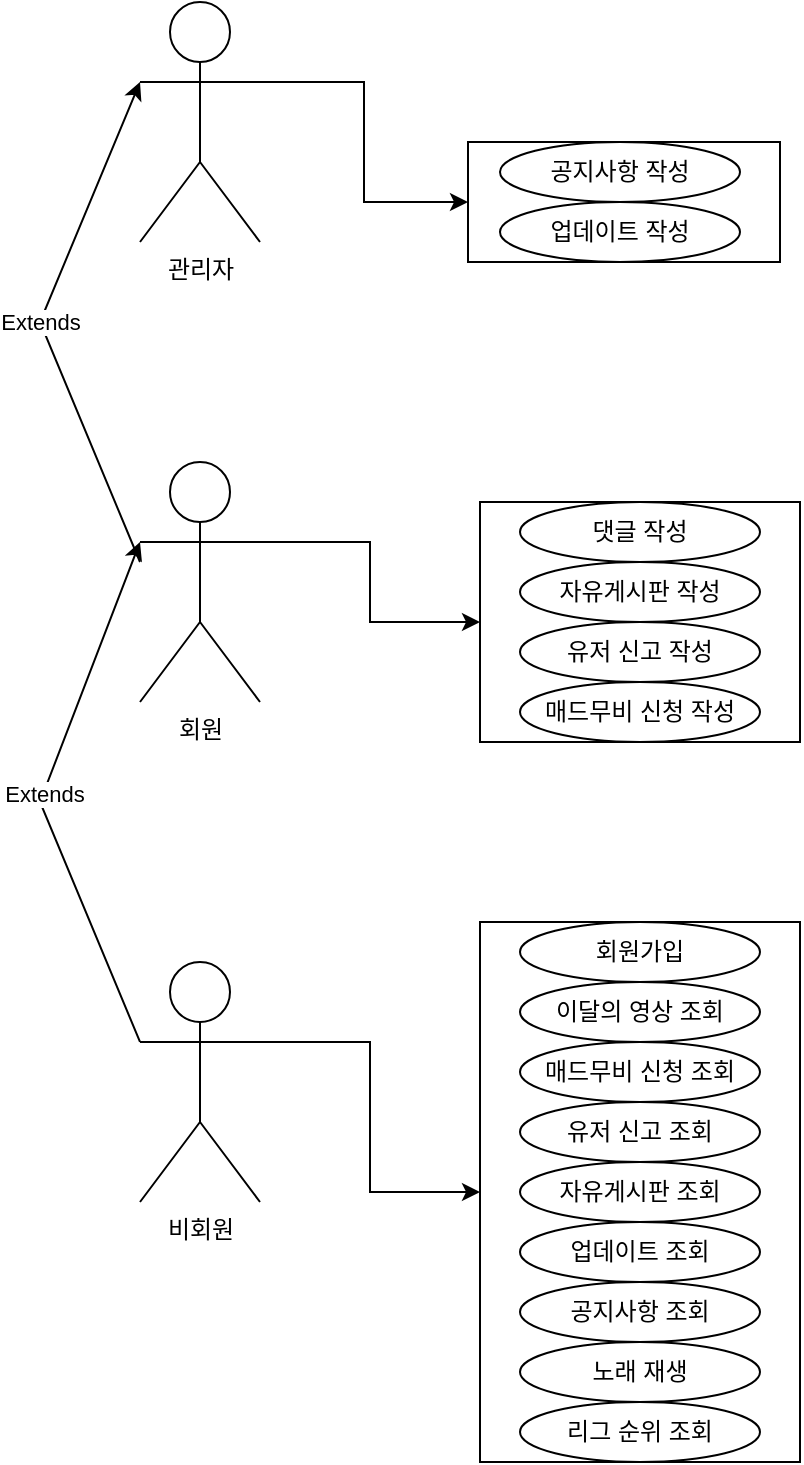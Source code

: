 <mxfile version="20.5.3" type="github">
  <diagram id="c5lZQ6Wi0Hg9_VxlPPRe" name="페이지-1">
    <mxGraphModel dx="1422" dy="794" grid="1" gridSize="10" guides="1" tooltips="1" connect="1" arrows="1" fold="1" page="1" pageScale="1" pageWidth="827" pageHeight="1169" math="0" shadow="0">
      <root>
        <mxCell id="0" />
        <mxCell id="1" parent="0" />
        <mxCell id="3JK3WGifD_c4Oe7dw3Ig-39" value="" style="rounded=0;whiteSpace=wrap;html=1;" vertex="1" parent="1">
          <mxGeometry x="254" y="140" width="156" height="60" as="geometry" />
        </mxCell>
        <mxCell id="3JK3WGifD_c4Oe7dw3Ig-38" value="" style="rounded=0;whiteSpace=wrap;html=1;" vertex="1" parent="1">
          <mxGeometry x="260" y="320" width="160" height="120" as="geometry" />
        </mxCell>
        <mxCell id="3JK3WGifD_c4Oe7dw3Ig-25" value="" style="rounded=0;whiteSpace=wrap;html=1;" vertex="1" parent="1">
          <mxGeometry x="260" y="530" width="160" height="270" as="geometry" />
        </mxCell>
        <mxCell id="3JK3WGifD_c4Oe7dw3Ig-40" style="edgeStyle=orthogonalEdgeStyle;rounded=0;orthogonalLoop=1;jettySize=auto;html=1;exitX=1;exitY=0.333;exitDx=0;exitDy=0;exitPerimeter=0;entryX=0;entryY=0.5;entryDx=0;entryDy=0;" edge="1" parent="1" source="3JK3WGifD_c4Oe7dw3Ig-1" target="3JK3WGifD_c4Oe7dw3Ig-39">
          <mxGeometry relative="1" as="geometry" />
        </mxCell>
        <mxCell id="3JK3WGifD_c4Oe7dw3Ig-1" value="관리자" style="shape=umlActor;verticalLabelPosition=bottom;verticalAlign=top;html=1;outlineConnect=0;" vertex="1" parent="1">
          <mxGeometry x="90" y="70" width="60" height="120" as="geometry" />
        </mxCell>
        <mxCell id="3JK3WGifD_c4Oe7dw3Ig-29" style="edgeStyle=orthogonalEdgeStyle;rounded=0;orthogonalLoop=1;jettySize=auto;html=1;exitX=1;exitY=0.333;exitDx=0;exitDy=0;exitPerimeter=0;entryX=0;entryY=0.5;entryDx=0;entryDy=0;" edge="1" parent="1" source="3JK3WGifD_c4Oe7dw3Ig-2" target="3JK3WGifD_c4Oe7dw3Ig-25">
          <mxGeometry relative="1" as="geometry" />
        </mxCell>
        <mxCell id="3JK3WGifD_c4Oe7dw3Ig-2" value="비회원" style="shape=umlActor;verticalLabelPosition=bottom;verticalAlign=top;html=1;outlineConnect=0;" vertex="1" parent="1">
          <mxGeometry x="90" y="550" width="60" height="120" as="geometry" />
        </mxCell>
        <mxCell id="3JK3WGifD_c4Oe7dw3Ig-41" style="edgeStyle=orthogonalEdgeStyle;rounded=0;orthogonalLoop=1;jettySize=auto;html=1;exitX=1;exitY=0.333;exitDx=0;exitDy=0;exitPerimeter=0;entryX=0;entryY=0.5;entryDx=0;entryDy=0;" edge="1" parent="1" source="3JK3WGifD_c4Oe7dw3Ig-3" target="3JK3WGifD_c4Oe7dw3Ig-38">
          <mxGeometry relative="1" as="geometry" />
        </mxCell>
        <mxCell id="3JK3WGifD_c4Oe7dw3Ig-3" value="회원" style="shape=umlActor;verticalLabelPosition=bottom;verticalAlign=top;html=1;outlineConnect=0;" vertex="1" parent="1">
          <mxGeometry x="90" y="300" width="60" height="120" as="geometry" />
        </mxCell>
        <mxCell id="3JK3WGifD_c4Oe7dw3Ig-9" value="" style="endArrow=classic;html=1;rounded=0;exitX=0;exitY=0.333;exitDx=0;exitDy=0;exitPerimeter=0;entryX=0;entryY=0.333;entryDx=0;entryDy=0;entryPerimeter=0;" edge="1" parent="1" source="3JK3WGifD_c4Oe7dw3Ig-2" target="3JK3WGifD_c4Oe7dw3Ig-3">
          <mxGeometry relative="1" as="geometry">
            <mxPoint x="70" y="730" as="sourcePoint" />
            <mxPoint x="170" y="730" as="targetPoint" />
            <Array as="points">
              <mxPoint x="40" y="470" />
            </Array>
          </mxGeometry>
        </mxCell>
        <mxCell id="3JK3WGifD_c4Oe7dw3Ig-10" value="Extends" style="edgeLabel;resizable=0;html=1;align=center;verticalAlign=middle;" connectable="0" vertex="1" parent="3JK3WGifD_c4Oe7dw3Ig-9">
          <mxGeometry relative="1" as="geometry" />
        </mxCell>
        <mxCell id="3JK3WGifD_c4Oe7dw3Ig-11" value="" style="endArrow=classic;html=1;rounded=0;exitX=0;exitY=0.333;exitDx=0;exitDy=0;exitPerimeter=0;" edge="1" parent="1">
          <mxGeometry relative="1" as="geometry">
            <mxPoint x="90" y="350" as="sourcePoint" />
            <mxPoint x="90" y="110" as="targetPoint" />
            <Array as="points">
              <mxPoint x="40" y="230" />
            </Array>
          </mxGeometry>
        </mxCell>
        <mxCell id="3JK3WGifD_c4Oe7dw3Ig-12" value="Extends" style="edgeLabel;resizable=0;html=1;align=center;verticalAlign=middle;" connectable="0" vertex="1" parent="3JK3WGifD_c4Oe7dw3Ig-11">
          <mxGeometry relative="1" as="geometry" />
        </mxCell>
        <mxCell id="3JK3WGifD_c4Oe7dw3Ig-17" value="업데이트 조회" style="ellipse;whiteSpace=wrap;html=1;" vertex="1" parent="1">
          <mxGeometry x="280" y="680" width="120" height="30" as="geometry" />
        </mxCell>
        <mxCell id="3JK3WGifD_c4Oe7dw3Ig-18" value="자유게시판 조회" style="ellipse;whiteSpace=wrap;html=1;" vertex="1" parent="1">
          <mxGeometry x="280" y="650" width="120" height="30" as="geometry" />
        </mxCell>
        <mxCell id="3JK3WGifD_c4Oe7dw3Ig-19" value="공지사항 조회" style="ellipse;whiteSpace=wrap;html=1;" vertex="1" parent="1">
          <mxGeometry x="280" y="710" width="120" height="30" as="geometry" />
        </mxCell>
        <mxCell id="3JK3WGifD_c4Oe7dw3Ig-20" value="유저 신고 조회" style="ellipse;whiteSpace=wrap;html=1;" vertex="1" parent="1">
          <mxGeometry x="280" y="620" width="120" height="30" as="geometry" />
        </mxCell>
        <mxCell id="3JK3WGifD_c4Oe7dw3Ig-23" value="매드무비 신청 조회" style="ellipse;whiteSpace=wrap;html=1;" vertex="1" parent="1">
          <mxGeometry x="280" y="590" width="120" height="30" as="geometry" />
        </mxCell>
        <mxCell id="3JK3WGifD_c4Oe7dw3Ig-24" value="이달의 영상 조회" style="ellipse;whiteSpace=wrap;html=1;" vertex="1" parent="1">
          <mxGeometry x="280" y="560" width="120" height="30" as="geometry" />
        </mxCell>
        <mxCell id="3JK3WGifD_c4Oe7dw3Ig-26" value="회원가입" style="ellipse;whiteSpace=wrap;html=1;" vertex="1" parent="1">
          <mxGeometry x="280" y="530" width="120" height="30" as="geometry" />
        </mxCell>
        <mxCell id="3JK3WGifD_c4Oe7dw3Ig-27" value="리그 순위 조회" style="ellipse;whiteSpace=wrap;html=1;" vertex="1" parent="1">
          <mxGeometry x="280" y="770" width="120" height="30" as="geometry" />
        </mxCell>
        <mxCell id="3JK3WGifD_c4Oe7dw3Ig-28" value="노래 재생" style="ellipse;whiteSpace=wrap;html=1;" vertex="1" parent="1">
          <mxGeometry x="280" y="740" width="120" height="30" as="geometry" />
        </mxCell>
        <mxCell id="3JK3WGifD_c4Oe7dw3Ig-30" value="매드무비 신청 작성" style="ellipse;whiteSpace=wrap;html=1;" vertex="1" parent="1">
          <mxGeometry x="280" y="410" width="120" height="30" as="geometry" />
        </mxCell>
        <mxCell id="3JK3WGifD_c4Oe7dw3Ig-31" value="유저 신고 작성" style="ellipse;whiteSpace=wrap;html=1;" vertex="1" parent="1">
          <mxGeometry x="280" y="380" width="120" height="30" as="geometry" />
        </mxCell>
        <mxCell id="3JK3WGifD_c4Oe7dw3Ig-32" value="댓글 작성" style="ellipse;whiteSpace=wrap;html=1;" vertex="1" parent="1">
          <mxGeometry x="280" y="320" width="120" height="30" as="geometry" />
        </mxCell>
        <mxCell id="3JK3WGifD_c4Oe7dw3Ig-33" value="자유게시판 작성" style="ellipse;whiteSpace=wrap;html=1;" vertex="1" parent="1">
          <mxGeometry x="280" y="350" width="120" height="30" as="geometry" />
        </mxCell>
        <mxCell id="3JK3WGifD_c4Oe7dw3Ig-34" value="업데이트 작성" style="ellipse;whiteSpace=wrap;html=1;" vertex="1" parent="1">
          <mxGeometry x="270" y="170" width="120" height="30" as="geometry" />
        </mxCell>
        <mxCell id="3JK3WGifD_c4Oe7dw3Ig-35" value="공지사항 작성" style="ellipse;whiteSpace=wrap;html=1;" vertex="1" parent="1">
          <mxGeometry x="270" y="140" width="120" height="30" as="geometry" />
        </mxCell>
      </root>
    </mxGraphModel>
  </diagram>
</mxfile>
